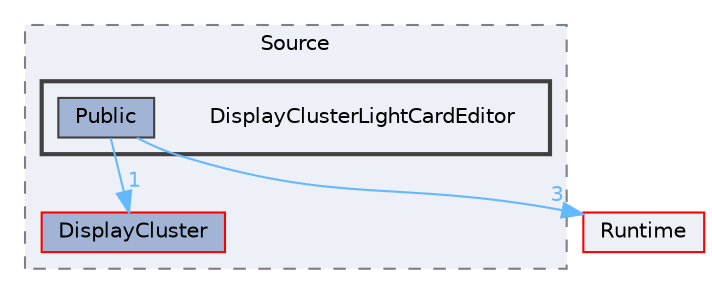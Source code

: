 digraph "DisplayClusterLightCardEditor"
{
 // INTERACTIVE_SVG=YES
 // LATEX_PDF_SIZE
  bgcolor="transparent";
  edge [fontname=Helvetica,fontsize=10,labelfontname=Helvetica,labelfontsize=10];
  node [fontname=Helvetica,fontsize=10,shape=box,height=0.2,width=0.4];
  compound=true
  subgraph clusterdir_acbfb3df7bc9decc780320b5cf3ee935 {
    graph [ bgcolor="#edf0f7", pencolor="grey50", label="Source", fontname=Helvetica,fontsize=10 style="filled,dashed", URL="dir_acbfb3df7bc9decc780320b5cf3ee935.html",tooltip=""]
  dir_d83c855bf8b66896400089d2317d0824 [label="DisplayCluster", fillcolor="#a2b4d6", color="red", style="filled", URL="dir_d83c855bf8b66896400089d2317d0824.html",tooltip=""];
  subgraph clusterdir_ab88eb87d4fbc95cef06c73996b3ce37 {
    graph [ bgcolor="#edf0f7", pencolor="grey25", label="", fontname=Helvetica,fontsize=10 style="filled,bold", URL="dir_ab88eb87d4fbc95cef06c73996b3ce37.html",tooltip=""]
    dir_ab88eb87d4fbc95cef06c73996b3ce37 [shape=plaintext, label="DisplayClusterLightCardEditor"];
  dir_b7d297e2d0221c01756c21e8e77730f1 [label="Public", fillcolor="#a2b4d6", color="grey25", style="filled", URL="dir_b7d297e2d0221c01756c21e8e77730f1.html",tooltip=""];
  }
  }
  dir_7536b172fbd480bfd146a1b1acd6856b [label="Runtime", fillcolor="#edf0f7", color="red", style="filled", URL="dir_7536b172fbd480bfd146a1b1acd6856b.html",tooltip=""];
  dir_b7d297e2d0221c01756c21e8e77730f1->dir_7536b172fbd480bfd146a1b1acd6856b [headlabel="3", labeldistance=1.5 headhref="dir_000887_000984.html" href="dir_000887_000984.html" color="steelblue1" fontcolor="steelblue1"];
  dir_b7d297e2d0221c01756c21e8e77730f1->dir_d83c855bf8b66896400089d2317d0824 [headlabel="1", labeldistance=1.5 headhref="dir_000887_000316.html" href="dir_000887_000316.html" color="steelblue1" fontcolor="steelblue1"];
}
